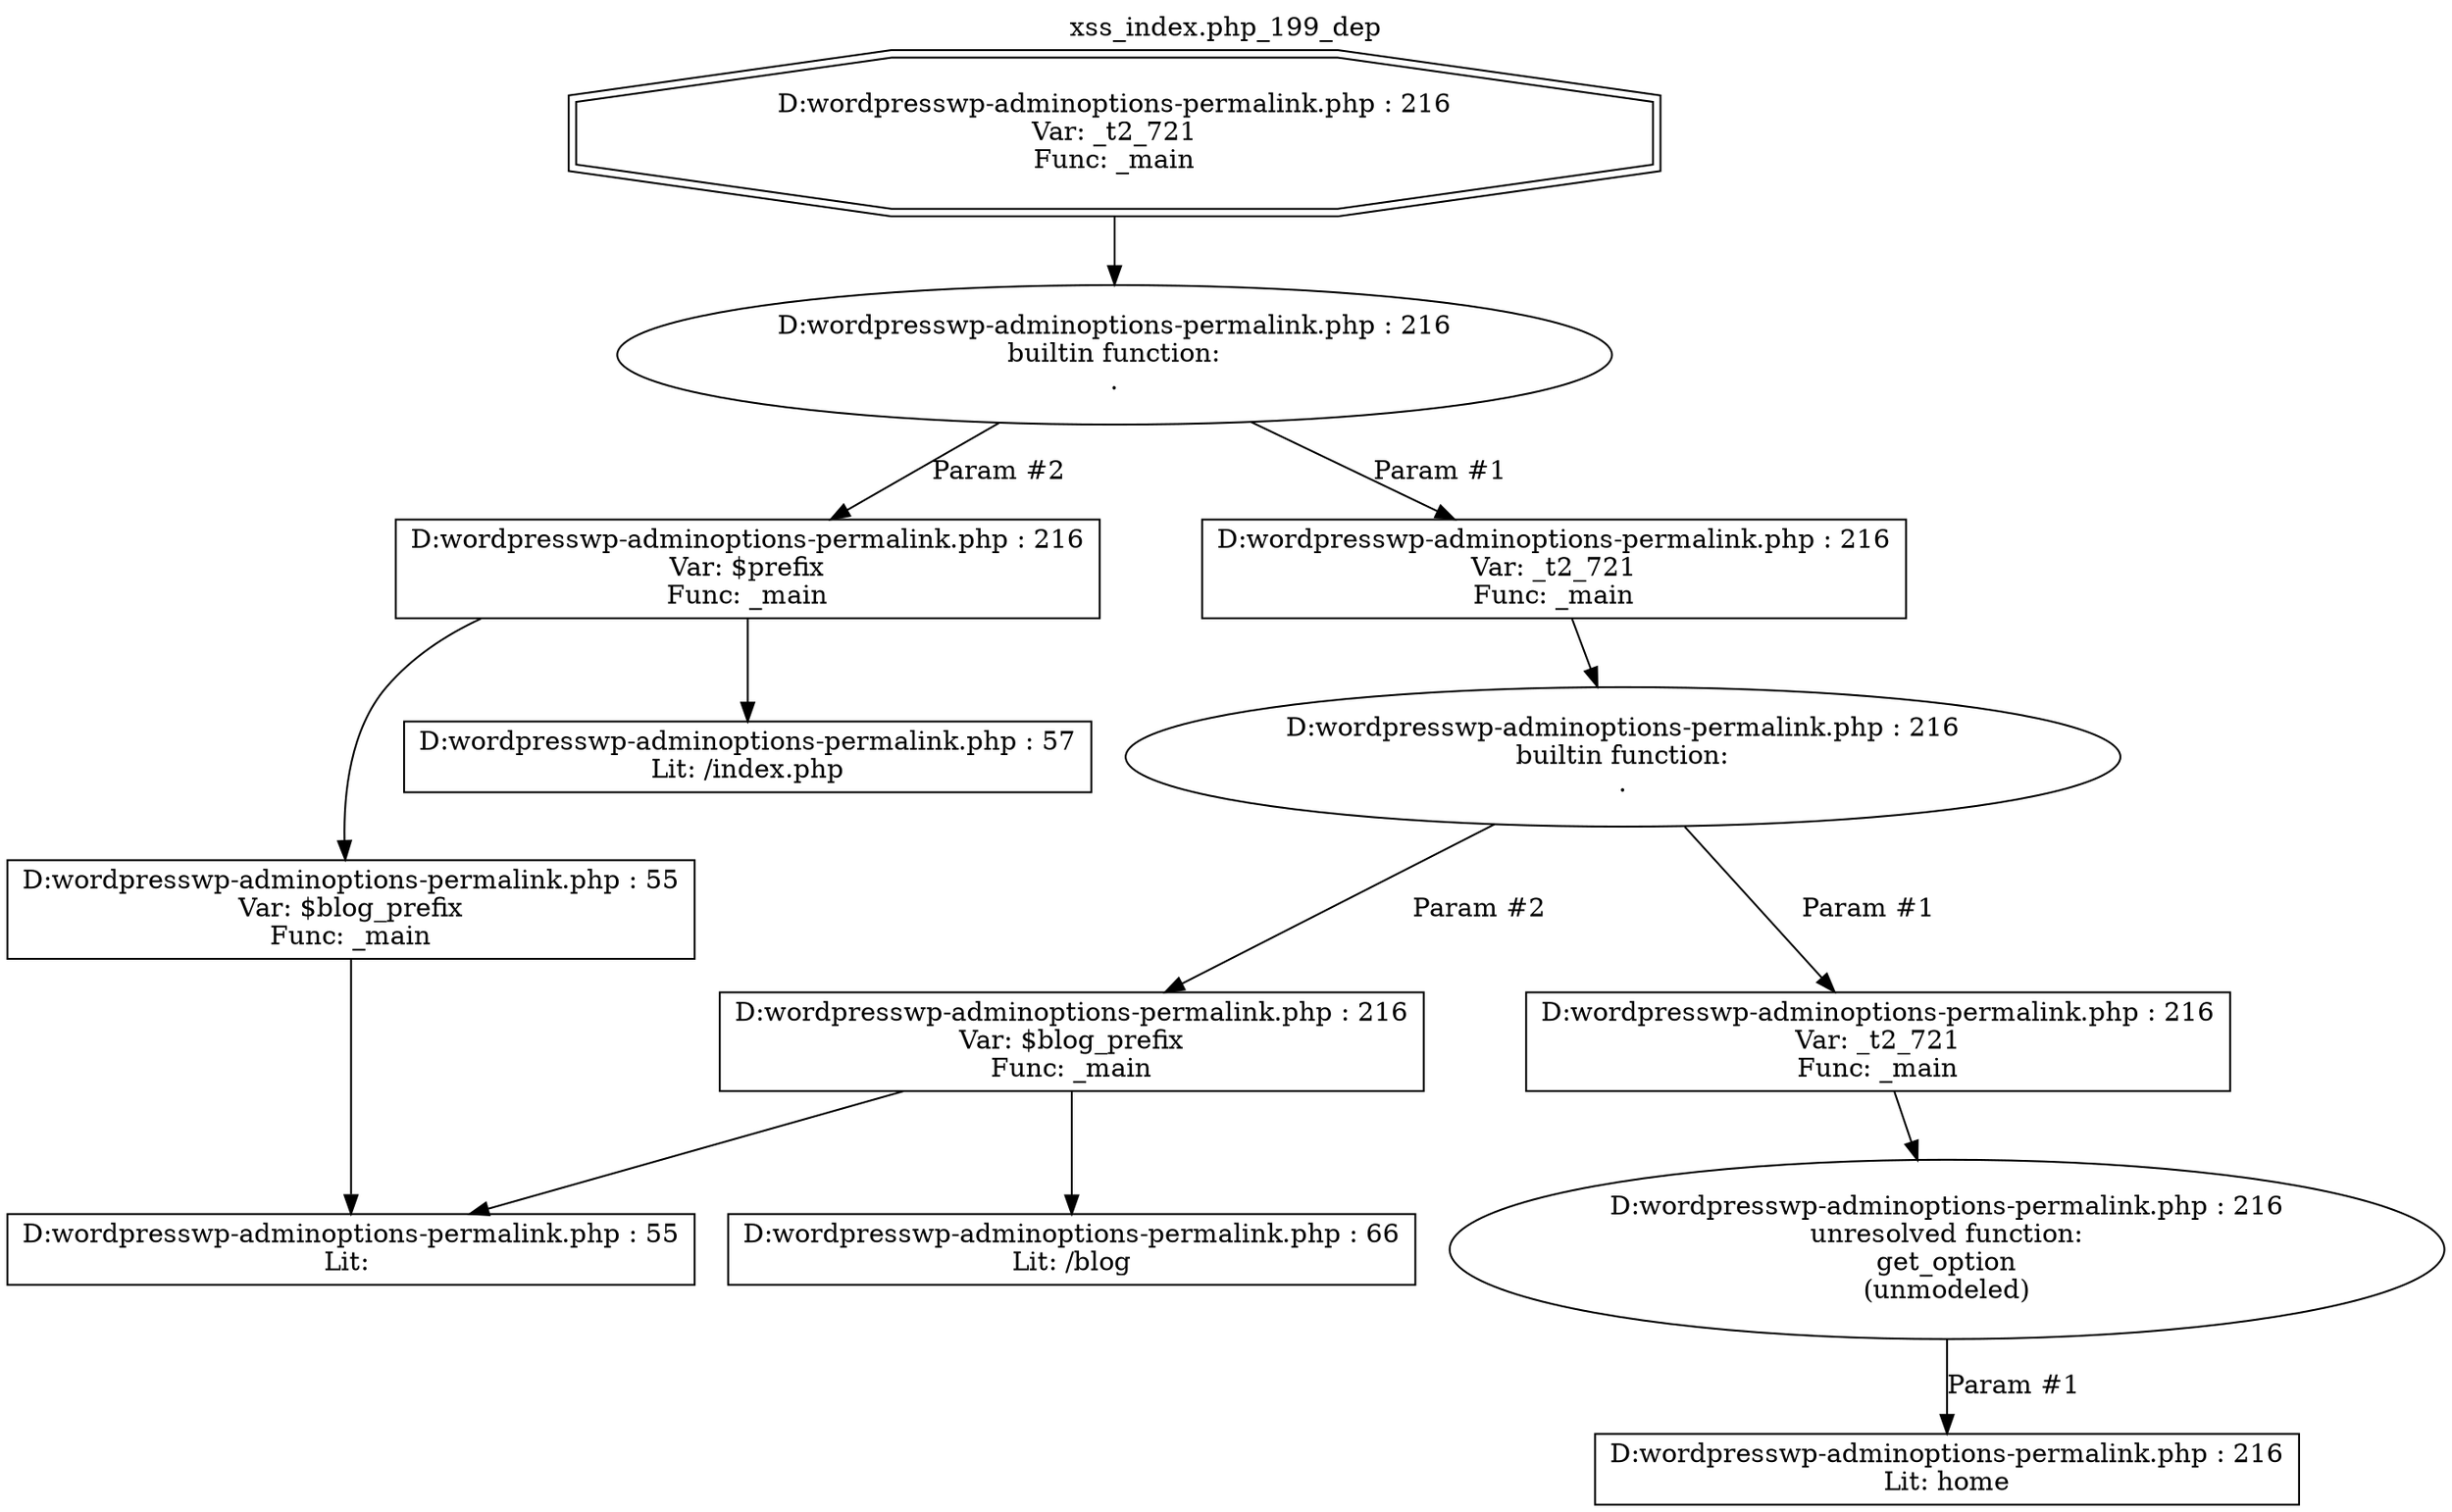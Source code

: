 digraph cfg {
  label="xss_index.php_199_dep";
  labelloc=t;
  n1 [shape=doubleoctagon, label="D:\wordpress\wp-admin\options-permalink.php : 216\nVar: _t2_721\nFunc: _main\n"];
  n2 [shape=ellipse, label="D:\wordpress\wp-admin\options-permalink.php : 216\nbuiltin function:\n.\n"];
  n3 [shape=box, label="D:\wordpress\wp-admin\options-permalink.php : 216\nVar: _t2_721\nFunc: _main\n"];
  n4 [shape=ellipse, label="D:\wordpress\wp-admin\options-permalink.php : 216\nbuiltin function:\n.\n"];
  n5 [shape=box, label="D:\wordpress\wp-admin\options-permalink.php : 216\nVar: _t2_721\nFunc: _main\n"];
  n6 [shape=ellipse, label="D:\wordpress\wp-admin\options-permalink.php : 216\nunresolved function:\nget_option\n(unmodeled)\n"];
  n7 [shape=box, label="D:\wordpress\wp-admin\options-permalink.php : 216\nLit: home\n"];
  n8 [shape=box, label="D:\wordpress\wp-admin\options-permalink.php : 216\nVar: $blog_prefix\nFunc: _main\n"];
  n9 [shape=box, label="D:\wordpress\wp-admin\options-permalink.php : 55\nLit: \n"];
  n10 [shape=box, label="D:\wordpress\wp-admin\options-permalink.php : 66\nLit: /blog\n"];
  n11 [shape=box, label="D:\wordpress\wp-admin\options-permalink.php : 216\nVar: $prefix\nFunc: _main\n"];
  n12 [shape=box, label="D:\wordpress\wp-admin\options-permalink.php : 57\nLit: /index.php\n"];
  n13 [shape=box, label="D:\wordpress\wp-admin\options-permalink.php : 55\nVar: $blog_prefix\nFunc: _main\n"];
  n1 -> n2;
  n3 -> n4;
  n5 -> n6;
  n6 -> n7[label="Param #1"];
  n4 -> n5[label="Param #1"];
  n4 -> n8[label="Param #2"];
  n8 -> n9;
  n8 -> n10;
  n2 -> n3[label="Param #1"];
  n2 -> n11[label="Param #2"];
  n11 -> n12;
  n11 -> n13;
  n13 -> n9;
}
